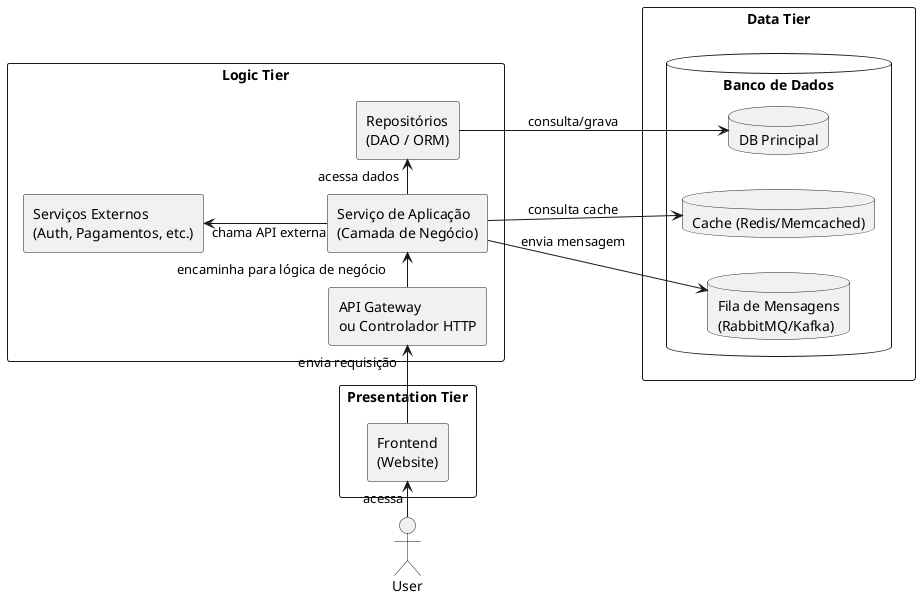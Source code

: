 ﻿@startuml ArquiteturaDeNNiveis
allow_mixing
left to right direction

actor User

package "Presentation Tier" <<Rectangle>> {
    rectangle "Frontend\n(Website)" as Website
}
package "Logic Tier" <<Rectangle>> {
    rectangle "API Gateway\nou Controlador HTTP" as APIGateway
    rectangle "Serviço de Aplicação\n(Camada de Negócio)" as AppService
    rectangle "Repositórios\n(DAO / ORM)" as Repository
    rectangle "Serviços Externos\n(Auth, Pagamentos, etc.)" as ExternalServices
}
package "Data Tier" <<Rectangle>> {
    package "Banco de Dados" <<Database>> {
        database "DB Principal" as DB
        database "Cache (Redis/Memcached)" as Cache
        database "Fila de Mensagens\n(RabbitMQ/Kafka)" as Queue
    }
}


' Fluxo principal da aplicação
User -right--> "acessa" Website
Website -right--> "envia requisição" APIGateway
APIGateway -right-> "encaminha para lógica de negócio" AppService
AppService -right-> "acessa dados" Repository
AppService -up--> "chama API externa" ExternalServices

Repository -right-> DB : consulta/grava
' Fluxos auxiliares
AppService -down-> Cache : consulta cache
AppService -down-> Queue : envia mensagem

@enduml
